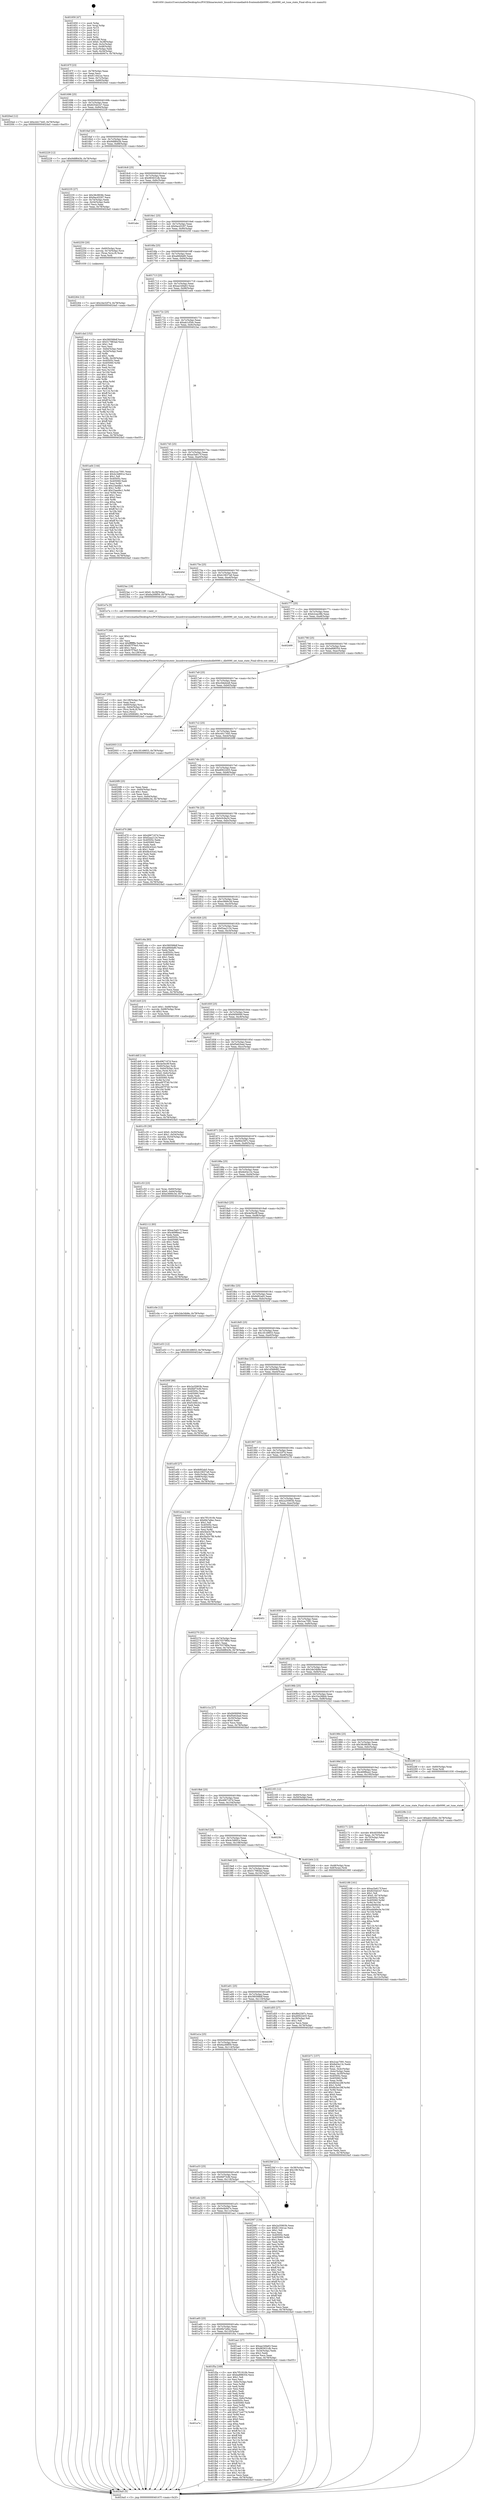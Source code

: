 digraph "0x401650" {
  label = "0x401650 (/mnt/c/Users/mathe/Desktop/tcc/POCII/binaries/extr_linuxdriversmediadvb-frontendsdib0090.c_dib0090_set_tune_state_Final-ollvm.out::main(0))"
  labelloc = "t"
  node[shape=record]

  Entry [label="",width=0.3,height=0.3,shape=circle,fillcolor=black,style=filled]
  "0x40167f" [label="{
     0x40167f [23]\l
     | [instrs]\l
     &nbsp;&nbsp;0x40167f \<+3\>: mov -0x78(%rbp),%eax\l
     &nbsp;&nbsp;0x401682 \<+2\>: mov %eax,%ecx\l
     &nbsp;&nbsp;0x401684 \<+6\>: sub $0x811641ac,%ecx\l
     &nbsp;&nbsp;0x40168a \<+3\>: mov %eax,-0x7c(%rbp)\l
     &nbsp;&nbsp;0x40168d \<+3\>: mov %ecx,-0x80(%rbp)\l
     &nbsp;&nbsp;0x401690 \<+6\>: je 00000000004020ed \<main+0xa9d\>\l
  }"]
  "0x4020ed" [label="{
     0x4020ed [12]\l
     | [instrs]\l
     &nbsp;&nbsp;0x4020ed \<+7\>: movl $0xc4417445,-0x78(%rbp)\l
     &nbsp;&nbsp;0x4020f4 \<+5\>: jmp 00000000004024a5 \<main+0xe55\>\l
  }"]
  "0x401696" [label="{
     0x401696 [25]\l
     | [instrs]\l
     &nbsp;&nbsp;0x401696 \<+5\>: jmp 000000000040169b \<main+0x4b\>\l
     &nbsp;&nbsp;0x40169b \<+3\>: mov -0x7c(%rbp),%eax\l
     &nbsp;&nbsp;0x40169e \<+5\>: sub $0x8254d1b7,%eax\l
     &nbsp;&nbsp;0x4016a3 \<+6\>: mov %eax,-0x84(%rbp)\l
     &nbsp;&nbsp;0x4016a9 \<+6\>: je 0000000000402229 \<main+0xbd9\>\l
  }"]
  Exit [label="",width=0.3,height=0.3,shape=circle,fillcolor=black,style=filled,peripheries=2]
  "0x402229" [label="{
     0x402229 [12]\l
     | [instrs]\l
     &nbsp;&nbsp;0x402229 \<+7\>: movl $0x948f643b,-0x78(%rbp)\l
     &nbsp;&nbsp;0x402230 \<+5\>: jmp 00000000004024a5 \<main+0xe55\>\l
  }"]
  "0x4016af" [label="{
     0x4016af [25]\l
     | [instrs]\l
     &nbsp;&nbsp;0x4016af \<+5\>: jmp 00000000004016b4 \<main+0x64\>\l
     &nbsp;&nbsp;0x4016b4 \<+3\>: mov -0x7c(%rbp),%eax\l
     &nbsp;&nbsp;0x4016b7 \<+5\>: sub $0x948f643b,%eax\l
     &nbsp;&nbsp;0x4016bc \<+6\>: mov %eax,-0x88(%rbp)\l
     &nbsp;&nbsp;0x4016c2 \<+6\>: je 0000000000402235 \<main+0xbe5\>\l
  }"]
  "0x40229b" [label="{
     0x40229b [12]\l
     | [instrs]\l
     &nbsp;&nbsp;0x40229b \<+7\>: movl $0xab1cf3dc,-0x78(%rbp)\l
     &nbsp;&nbsp;0x4022a2 \<+5\>: jmp 00000000004024a5 \<main+0xe55\>\l
  }"]
  "0x402235" [label="{
     0x402235 [27]\l
     | [instrs]\l
     &nbsp;&nbsp;0x402235 \<+5\>: mov $0x38c9838c,%eax\l
     &nbsp;&nbsp;0x40223a \<+5\>: mov $0x9acd3297,%ecx\l
     &nbsp;&nbsp;0x40223f \<+3\>: mov -0x74(%rbp),%edx\l
     &nbsp;&nbsp;0x402242 \<+3\>: cmp -0x54(%rbp),%edx\l
     &nbsp;&nbsp;0x402245 \<+3\>: cmovl %ecx,%eax\l
     &nbsp;&nbsp;0x402248 \<+3\>: mov %eax,-0x78(%rbp)\l
     &nbsp;&nbsp;0x40224b \<+5\>: jmp 00000000004024a5 \<main+0xe55\>\l
  }"]
  "0x4016c8" [label="{
     0x4016c8 [25]\l
     | [instrs]\l
     &nbsp;&nbsp;0x4016c8 \<+5\>: jmp 00000000004016cd \<main+0x7d\>\l
     &nbsp;&nbsp;0x4016cd \<+3\>: mov -0x7c(%rbp),%eax\l
     &nbsp;&nbsp;0x4016d0 \<+5\>: sub $0x983631db,%eax\l
     &nbsp;&nbsp;0x4016d5 \<+6\>: mov %eax,-0x8c(%rbp)\l
     &nbsp;&nbsp;0x4016db \<+6\>: je 0000000000401abc \<main+0x46c\>\l
  }"]
  "0x402264" [label="{
     0x402264 [12]\l
     | [instrs]\l
     &nbsp;&nbsp;0x402264 \<+7\>: movl $0x24e32f74,-0x78(%rbp)\l
     &nbsp;&nbsp;0x40226b \<+5\>: jmp 00000000004024a5 \<main+0xe55\>\l
  }"]
  "0x401abc" [label="{
     0x401abc\l
  }", style=dashed]
  "0x4016e1" [label="{
     0x4016e1 [25]\l
     | [instrs]\l
     &nbsp;&nbsp;0x4016e1 \<+5\>: jmp 00000000004016e6 \<main+0x96\>\l
     &nbsp;&nbsp;0x4016e6 \<+3\>: mov -0x7c(%rbp),%eax\l
     &nbsp;&nbsp;0x4016e9 \<+5\>: sub $0x9acd3297,%eax\l
     &nbsp;&nbsp;0x4016ee \<+6\>: mov %eax,-0x90(%rbp)\l
     &nbsp;&nbsp;0x4016f4 \<+6\>: je 0000000000402250 \<main+0xc00\>\l
  }"]
  "0x402188" [label="{
     0x402188 [161]\l
     | [instrs]\l
     &nbsp;&nbsp;0x402188 \<+5\>: mov $0xac5a617f,%esi\l
     &nbsp;&nbsp;0x40218d \<+5\>: mov $0x8254d1b7,%ecx\l
     &nbsp;&nbsp;0x402192 \<+2\>: mov $0x1,%dl\l
     &nbsp;&nbsp;0x402194 \<+7\>: movl $0x0,-0x74(%rbp)\l
     &nbsp;&nbsp;0x40219b \<+8\>: mov 0x40505c,%r8d\l
     &nbsp;&nbsp;0x4021a3 \<+8\>: mov 0x405060,%r9d\l
     &nbsp;&nbsp;0x4021ab \<+3\>: mov %r8d,%r10d\l
     &nbsp;&nbsp;0x4021ae \<+7\>: sub $0xedd46e3e,%r10d\l
     &nbsp;&nbsp;0x4021b5 \<+4\>: sub $0x1,%r10d\l
     &nbsp;&nbsp;0x4021b9 \<+7\>: add $0xedd46e3e,%r10d\l
     &nbsp;&nbsp;0x4021c0 \<+4\>: imul %r10d,%r8d\l
     &nbsp;&nbsp;0x4021c4 \<+4\>: and $0x1,%r8d\l
     &nbsp;&nbsp;0x4021c8 \<+4\>: cmp $0x0,%r8d\l
     &nbsp;&nbsp;0x4021cc \<+4\>: sete %r11b\l
     &nbsp;&nbsp;0x4021d0 \<+4\>: cmp $0xa,%r9d\l
     &nbsp;&nbsp;0x4021d4 \<+3\>: setl %bl\l
     &nbsp;&nbsp;0x4021d7 \<+3\>: mov %r11b,%r14b\l
     &nbsp;&nbsp;0x4021da \<+4\>: xor $0xff,%r14b\l
     &nbsp;&nbsp;0x4021de \<+3\>: mov %bl,%r15b\l
     &nbsp;&nbsp;0x4021e1 \<+4\>: xor $0xff,%r15b\l
     &nbsp;&nbsp;0x4021e5 \<+3\>: xor $0x0,%dl\l
     &nbsp;&nbsp;0x4021e8 \<+3\>: mov %r14b,%r12b\l
     &nbsp;&nbsp;0x4021eb \<+4\>: and $0x0,%r12b\l
     &nbsp;&nbsp;0x4021ef \<+3\>: and %dl,%r11b\l
     &nbsp;&nbsp;0x4021f2 \<+3\>: mov %r15b,%r13b\l
     &nbsp;&nbsp;0x4021f5 \<+4\>: and $0x0,%r13b\l
     &nbsp;&nbsp;0x4021f9 \<+2\>: and %dl,%bl\l
     &nbsp;&nbsp;0x4021fb \<+3\>: or %r11b,%r12b\l
     &nbsp;&nbsp;0x4021fe \<+3\>: or %bl,%r13b\l
     &nbsp;&nbsp;0x402201 \<+3\>: xor %r13b,%r12b\l
     &nbsp;&nbsp;0x402204 \<+3\>: or %r15b,%r14b\l
     &nbsp;&nbsp;0x402207 \<+4\>: xor $0xff,%r14b\l
     &nbsp;&nbsp;0x40220b \<+3\>: or $0x0,%dl\l
     &nbsp;&nbsp;0x40220e \<+3\>: and %dl,%r14b\l
     &nbsp;&nbsp;0x402211 \<+3\>: or %r14b,%r12b\l
     &nbsp;&nbsp;0x402214 \<+4\>: test $0x1,%r12b\l
     &nbsp;&nbsp;0x402218 \<+3\>: cmovne %ecx,%esi\l
     &nbsp;&nbsp;0x40221b \<+3\>: mov %esi,-0x78(%rbp)\l
     &nbsp;&nbsp;0x40221e \<+6\>: mov %eax,-0x12c(%rbp)\l
     &nbsp;&nbsp;0x402224 \<+5\>: jmp 00000000004024a5 \<main+0xe55\>\l
  }"]
  "0x402250" [label="{
     0x402250 [20]\l
     | [instrs]\l
     &nbsp;&nbsp;0x402250 \<+4\>: mov -0x60(%rbp),%rax\l
     &nbsp;&nbsp;0x402254 \<+4\>: movslq -0x74(%rbp),%rcx\l
     &nbsp;&nbsp;0x402258 \<+4\>: mov (%rax,%rcx,8),%rax\l
     &nbsp;&nbsp;0x40225c \<+3\>: mov %rax,%rdi\l
     &nbsp;&nbsp;0x40225f \<+5\>: call 0000000000401030 \<free@plt\>\l
     | [calls]\l
     &nbsp;&nbsp;0x401030 \{1\} (unknown)\l
  }"]
  "0x4016fa" [label="{
     0x4016fa [25]\l
     | [instrs]\l
     &nbsp;&nbsp;0x4016fa \<+5\>: jmp 00000000004016ff \<main+0xaf\>\l
     &nbsp;&nbsp;0x4016ff \<+3\>: mov -0x7c(%rbp),%eax\l
     &nbsp;&nbsp;0x401702 \<+5\>: sub $0xa66bfa80,%eax\l
     &nbsp;&nbsp;0x401707 \<+6\>: mov %eax,-0x94(%rbp)\l
     &nbsp;&nbsp;0x40170d \<+6\>: je 0000000000401cbd \<main+0x66d\>\l
  }"]
  "0x402171" [label="{
     0x402171 [23]\l
     | [instrs]\l
     &nbsp;&nbsp;0x402171 \<+10\>: movabs $0x4030b6,%rdi\l
     &nbsp;&nbsp;0x40217b \<+3\>: mov %eax,-0x70(%rbp)\l
     &nbsp;&nbsp;0x40217e \<+3\>: mov -0x70(%rbp),%esi\l
     &nbsp;&nbsp;0x402181 \<+2\>: mov $0x0,%al\l
     &nbsp;&nbsp;0x402183 \<+5\>: call 0000000000401040 \<printf@plt\>\l
     | [calls]\l
     &nbsp;&nbsp;0x401040 \{1\} (unknown)\l
  }"]
  "0x401cbd" [label="{
     0x401cbd [152]\l
     | [instrs]\l
     &nbsp;&nbsp;0x401cbd \<+5\>: mov $0x580588df,%eax\l
     &nbsp;&nbsp;0x401cc2 \<+5\>: mov $0x517983ad,%ecx\l
     &nbsp;&nbsp;0x401cc7 \<+2\>: mov $0x1,%dl\l
     &nbsp;&nbsp;0x401cc9 \<+2\>: xor %esi,%esi\l
     &nbsp;&nbsp;0x401ccb \<+3\>: mov -0x64(%rbp),%edi\l
     &nbsp;&nbsp;0x401cce \<+3\>: cmp -0x54(%rbp),%edi\l
     &nbsp;&nbsp;0x401cd1 \<+4\>: setl %r8b\l
     &nbsp;&nbsp;0x401cd5 \<+4\>: and $0x1,%r8b\l
     &nbsp;&nbsp;0x401cd9 \<+4\>: mov %r8b,-0x29(%rbp)\l
     &nbsp;&nbsp;0x401cdd \<+7\>: mov 0x40505c,%edi\l
     &nbsp;&nbsp;0x401ce4 \<+8\>: mov 0x405060,%r9d\l
     &nbsp;&nbsp;0x401cec \<+3\>: sub $0x1,%esi\l
     &nbsp;&nbsp;0x401cef \<+3\>: mov %edi,%r10d\l
     &nbsp;&nbsp;0x401cf2 \<+3\>: add %esi,%r10d\l
     &nbsp;&nbsp;0x401cf5 \<+4\>: imul %r10d,%edi\l
     &nbsp;&nbsp;0x401cf9 \<+3\>: and $0x1,%edi\l
     &nbsp;&nbsp;0x401cfc \<+3\>: cmp $0x0,%edi\l
     &nbsp;&nbsp;0x401cff \<+4\>: sete %r8b\l
     &nbsp;&nbsp;0x401d03 \<+4\>: cmp $0xa,%r9d\l
     &nbsp;&nbsp;0x401d07 \<+4\>: setl %r11b\l
     &nbsp;&nbsp;0x401d0b \<+3\>: mov %r8b,%bl\l
     &nbsp;&nbsp;0x401d0e \<+3\>: xor $0xff,%bl\l
     &nbsp;&nbsp;0x401d11 \<+3\>: mov %r11b,%r14b\l
     &nbsp;&nbsp;0x401d14 \<+4\>: xor $0xff,%r14b\l
     &nbsp;&nbsp;0x401d18 \<+3\>: xor $0x1,%dl\l
     &nbsp;&nbsp;0x401d1b \<+3\>: mov %bl,%r15b\l
     &nbsp;&nbsp;0x401d1e \<+4\>: and $0xff,%r15b\l
     &nbsp;&nbsp;0x401d22 \<+3\>: and %dl,%r8b\l
     &nbsp;&nbsp;0x401d25 \<+3\>: mov %r14b,%r12b\l
     &nbsp;&nbsp;0x401d28 \<+4\>: and $0xff,%r12b\l
     &nbsp;&nbsp;0x401d2c \<+3\>: and %dl,%r11b\l
     &nbsp;&nbsp;0x401d2f \<+3\>: or %r8b,%r15b\l
     &nbsp;&nbsp;0x401d32 \<+3\>: or %r11b,%r12b\l
     &nbsp;&nbsp;0x401d35 \<+3\>: xor %r12b,%r15b\l
     &nbsp;&nbsp;0x401d38 \<+3\>: or %r14b,%bl\l
     &nbsp;&nbsp;0x401d3b \<+3\>: xor $0xff,%bl\l
     &nbsp;&nbsp;0x401d3e \<+3\>: or $0x1,%dl\l
     &nbsp;&nbsp;0x401d41 \<+2\>: and %dl,%bl\l
     &nbsp;&nbsp;0x401d43 \<+3\>: or %bl,%r15b\l
     &nbsp;&nbsp;0x401d46 \<+4\>: test $0x1,%r15b\l
     &nbsp;&nbsp;0x401d4a \<+3\>: cmovne %ecx,%eax\l
     &nbsp;&nbsp;0x401d4d \<+3\>: mov %eax,-0x78(%rbp)\l
     &nbsp;&nbsp;0x401d50 \<+5\>: jmp 00000000004024a5 \<main+0xe55\>\l
  }"]
  "0x401713" [label="{
     0x401713 [25]\l
     | [instrs]\l
     &nbsp;&nbsp;0x401713 \<+5\>: jmp 0000000000401718 \<main+0xc8\>\l
     &nbsp;&nbsp;0x401718 \<+3\>: mov -0x7c(%rbp),%eax\l
     &nbsp;&nbsp;0x40171b \<+5\>: sub $0xaa1b9a63,%eax\l
     &nbsp;&nbsp;0x401720 \<+6\>: mov %eax,-0x98(%rbp)\l
     &nbsp;&nbsp;0x401726 \<+6\>: je 0000000000401ad4 \<main+0x484\>\l
  }"]
  "0x401a7e" [label="{
     0x401a7e\l
  }", style=dashed]
  "0x401ad4" [label="{
     0x401ad4 [144]\l
     | [instrs]\l
     &nbsp;&nbsp;0x401ad4 \<+5\>: mov $0x2cac7091,%eax\l
     &nbsp;&nbsp;0x401ad9 \<+5\>: mov $0x4c3d691e,%ecx\l
     &nbsp;&nbsp;0x401ade \<+2\>: mov $0x1,%dl\l
     &nbsp;&nbsp;0x401ae0 \<+7\>: mov 0x40505c,%esi\l
     &nbsp;&nbsp;0x401ae7 \<+7\>: mov 0x405060,%edi\l
     &nbsp;&nbsp;0x401aee \<+3\>: mov %esi,%r8d\l
     &nbsp;&nbsp;0x401af1 \<+7\>: sub $0x23aedbc1,%r8d\l
     &nbsp;&nbsp;0x401af8 \<+4\>: sub $0x1,%r8d\l
     &nbsp;&nbsp;0x401afc \<+7\>: add $0x23aedbc1,%r8d\l
     &nbsp;&nbsp;0x401b03 \<+4\>: imul %r8d,%esi\l
     &nbsp;&nbsp;0x401b07 \<+3\>: and $0x1,%esi\l
     &nbsp;&nbsp;0x401b0a \<+3\>: cmp $0x0,%esi\l
     &nbsp;&nbsp;0x401b0d \<+4\>: sete %r9b\l
     &nbsp;&nbsp;0x401b11 \<+3\>: cmp $0xa,%edi\l
     &nbsp;&nbsp;0x401b14 \<+4\>: setl %r10b\l
     &nbsp;&nbsp;0x401b18 \<+3\>: mov %r9b,%r11b\l
     &nbsp;&nbsp;0x401b1b \<+4\>: xor $0xff,%r11b\l
     &nbsp;&nbsp;0x401b1f \<+3\>: mov %r10b,%bl\l
     &nbsp;&nbsp;0x401b22 \<+3\>: xor $0xff,%bl\l
     &nbsp;&nbsp;0x401b25 \<+3\>: xor $0x1,%dl\l
     &nbsp;&nbsp;0x401b28 \<+3\>: mov %r11b,%r14b\l
     &nbsp;&nbsp;0x401b2b \<+4\>: and $0xff,%r14b\l
     &nbsp;&nbsp;0x401b2f \<+3\>: and %dl,%r9b\l
     &nbsp;&nbsp;0x401b32 \<+3\>: mov %bl,%r15b\l
     &nbsp;&nbsp;0x401b35 \<+4\>: and $0xff,%r15b\l
     &nbsp;&nbsp;0x401b39 \<+3\>: and %dl,%r10b\l
     &nbsp;&nbsp;0x401b3c \<+3\>: or %r9b,%r14b\l
     &nbsp;&nbsp;0x401b3f \<+3\>: or %r10b,%r15b\l
     &nbsp;&nbsp;0x401b42 \<+3\>: xor %r15b,%r14b\l
     &nbsp;&nbsp;0x401b45 \<+3\>: or %bl,%r11b\l
     &nbsp;&nbsp;0x401b48 \<+4\>: xor $0xff,%r11b\l
     &nbsp;&nbsp;0x401b4c \<+3\>: or $0x1,%dl\l
     &nbsp;&nbsp;0x401b4f \<+3\>: and %dl,%r11b\l
     &nbsp;&nbsp;0x401b52 \<+3\>: or %r11b,%r14b\l
     &nbsp;&nbsp;0x401b55 \<+4\>: test $0x1,%r14b\l
     &nbsp;&nbsp;0x401b59 \<+3\>: cmovne %ecx,%eax\l
     &nbsp;&nbsp;0x401b5c \<+3\>: mov %eax,-0x78(%rbp)\l
     &nbsp;&nbsp;0x401b5f \<+5\>: jmp 00000000004024a5 \<main+0xe55\>\l
  }"]
  "0x40172c" [label="{
     0x40172c [25]\l
     | [instrs]\l
     &nbsp;&nbsp;0x40172c \<+5\>: jmp 0000000000401731 \<main+0xe1\>\l
     &nbsp;&nbsp;0x401731 \<+3\>: mov -0x7c(%rbp),%eax\l
     &nbsp;&nbsp;0x401734 \<+5\>: sub $0xab1cf3dc,%eax\l
     &nbsp;&nbsp;0x401739 \<+6\>: mov %eax,-0x9c(%rbp)\l
     &nbsp;&nbsp;0x40173f \<+6\>: je 00000000004023ac \<main+0xd5c\>\l
  }"]
  "0x401f5a" [label="{
     0x401f5a [169]\l
     | [instrs]\l
     &nbsp;&nbsp;0x401f5a \<+5\>: mov $0x7f51910b,%eax\l
     &nbsp;&nbsp;0x401f5f \<+5\>: mov $0xba898354,%ecx\l
     &nbsp;&nbsp;0x401f64 \<+2\>: mov $0x1,%dl\l
     &nbsp;&nbsp;0x401f66 \<+2\>: xor %esi,%esi\l
     &nbsp;&nbsp;0x401f68 \<+3\>: mov -0x6c(%rbp),%edi\l
     &nbsp;&nbsp;0x401f6b \<+3\>: mov %esi,%r8d\l
     &nbsp;&nbsp;0x401f6e \<+3\>: sub %edi,%r8d\l
     &nbsp;&nbsp;0x401f71 \<+2\>: mov %esi,%edi\l
     &nbsp;&nbsp;0x401f73 \<+3\>: sub $0x1,%edi\l
     &nbsp;&nbsp;0x401f76 \<+3\>: add %edi,%r8d\l
     &nbsp;&nbsp;0x401f79 \<+3\>: sub %r8d,%esi\l
     &nbsp;&nbsp;0x401f7c \<+3\>: mov %esi,-0x6c(%rbp)\l
     &nbsp;&nbsp;0x401f7f \<+7\>: mov 0x40505c,%esi\l
     &nbsp;&nbsp;0x401f86 \<+7\>: mov 0x405060,%edi\l
     &nbsp;&nbsp;0x401f8d \<+3\>: mov %esi,%r8d\l
     &nbsp;&nbsp;0x401f90 \<+7\>: sub $0x471e477d,%r8d\l
     &nbsp;&nbsp;0x401f97 \<+4\>: sub $0x1,%r8d\l
     &nbsp;&nbsp;0x401f9b \<+7\>: add $0x471e477d,%r8d\l
     &nbsp;&nbsp;0x401fa2 \<+4\>: imul %r8d,%esi\l
     &nbsp;&nbsp;0x401fa6 \<+3\>: and $0x1,%esi\l
     &nbsp;&nbsp;0x401fa9 \<+3\>: cmp $0x0,%esi\l
     &nbsp;&nbsp;0x401fac \<+4\>: sete %r9b\l
     &nbsp;&nbsp;0x401fb0 \<+3\>: cmp $0xa,%edi\l
     &nbsp;&nbsp;0x401fb3 \<+4\>: setl %r10b\l
     &nbsp;&nbsp;0x401fb7 \<+3\>: mov %r9b,%r11b\l
     &nbsp;&nbsp;0x401fba \<+4\>: xor $0xff,%r11b\l
     &nbsp;&nbsp;0x401fbe \<+3\>: mov %r10b,%bl\l
     &nbsp;&nbsp;0x401fc1 \<+3\>: xor $0xff,%bl\l
     &nbsp;&nbsp;0x401fc4 \<+3\>: xor $0x0,%dl\l
     &nbsp;&nbsp;0x401fc7 \<+3\>: mov %r11b,%r14b\l
     &nbsp;&nbsp;0x401fca \<+4\>: and $0x0,%r14b\l
     &nbsp;&nbsp;0x401fce \<+3\>: and %dl,%r9b\l
     &nbsp;&nbsp;0x401fd1 \<+3\>: mov %bl,%r15b\l
     &nbsp;&nbsp;0x401fd4 \<+4\>: and $0x0,%r15b\l
     &nbsp;&nbsp;0x401fd8 \<+3\>: and %dl,%r10b\l
     &nbsp;&nbsp;0x401fdb \<+3\>: or %r9b,%r14b\l
     &nbsp;&nbsp;0x401fde \<+3\>: or %r10b,%r15b\l
     &nbsp;&nbsp;0x401fe1 \<+3\>: xor %r15b,%r14b\l
     &nbsp;&nbsp;0x401fe4 \<+3\>: or %bl,%r11b\l
     &nbsp;&nbsp;0x401fe7 \<+4\>: xor $0xff,%r11b\l
     &nbsp;&nbsp;0x401feb \<+3\>: or $0x0,%dl\l
     &nbsp;&nbsp;0x401fee \<+3\>: and %dl,%r11b\l
     &nbsp;&nbsp;0x401ff1 \<+3\>: or %r11b,%r14b\l
     &nbsp;&nbsp;0x401ff4 \<+4\>: test $0x1,%r14b\l
     &nbsp;&nbsp;0x401ff8 \<+3\>: cmovne %ecx,%eax\l
     &nbsp;&nbsp;0x401ffb \<+3\>: mov %eax,-0x78(%rbp)\l
     &nbsp;&nbsp;0x401ffe \<+5\>: jmp 00000000004024a5 \<main+0xe55\>\l
  }"]
  "0x4023ac" [label="{
     0x4023ac [19]\l
     | [instrs]\l
     &nbsp;&nbsp;0x4023ac \<+7\>: movl $0x0,-0x38(%rbp)\l
     &nbsp;&nbsp;0x4023b3 \<+7\>: movl $0x6a268f59,-0x78(%rbp)\l
     &nbsp;&nbsp;0x4023ba \<+5\>: jmp 00000000004024a5 \<main+0xe55\>\l
  }"]
  "0x401745" [label="{
     0x401745 [25]\l
     | [instrs]\l
     &nbsp;&nbsp;0x401745 \<+5\>: jmp 000000000040174a \<main+0xfa\>\l
     &nbsp;&nbsp;0x40174a \<+3\>: mov -0x7c(%rbp),%eax\l
     &nbsp;&nbsp;0x40174d \<+5\>: sub $0xac5a617f,%eax\l
     &nbsp;&nbsp;0x401752 \<+6\>: mov %eax,-0xa0(%rbp)\l
     &nbsp;&nbsp;0x401758 \<+6\>: je 000000000040245d \<main+0xe0d\>\l
  }"]
  "0x401ea7" [label="{
     0x401ea7 [35]\l
     | [instrs]\l
     &nbsp;&nbsp;0x401ea7 \<+6\>: mov -0x128(%rbp),%ecx\l
     &nbsp;&nbsp;0x401ead \<+3\>: imul %eax,%ecx\l
     &nbsp;&nbsp;0x401eb0 \<+4\>: mov -0x60(%rbp),%rsi\l
     &nbsp;&nbsp;0x401eb4 \<+4\>: movslq -0x64(%rbp),%rdi\l
     &nbsp;&nbsp;0x401eb8 \<+4\>: mov (%rsi,%rdi,8),%rsi\l
     &nbsp;&nbsp;0x401ebc \<+2\>: mov %ecx,(%rsi)\l
     &nbsp;&nbsp;0x401ebe \<+7\>: movl $0x1d568482,-0x78(%rbp)\l
     &nbsp;&nbsp;0x401ec5 \<+5\>: jmp 00000000004024a5 \<main+0xe55\>\l
  }"]
  "0x40245d" [label="{
     0x40245d\l
  }", style=dashed]
  "0x40175e" [label="{
     0x40175e [25]\l
     | [instrs]\l
     &nbsp;&nbsp;0x40175e \<+5\>: jmp 0000000000401763 \<main+0x113\>\l
     &nbsp;&nbsp;0x401763 \<+3\>: mov -0x7c(%rbp),%eax\l
     &nbsp;&nbsp;0x401766 \<+5\>: sub $0xb10637a9,%eax\l
     &nbsp;&nbsp;0x40176b \<+6\>: mov %eax,-0xa4(%rbp)\l
     &nbsp;&nbsp;0x401771 \<+6\>: je 0000000000401e7a \<main+0x82a\>\l
  }"]
  "0x401e7f" [label="{
     0x401e7f [40]\l
     | [instrs]\l
     &nbsp;&nbsp;0x401e7f \<+5\>: mov $0x2,%ecx\l
     &nbsp;&nbsp;0x401e84 \<+1\>: cltd\l
     &nbsp;&nbsp;0x401e85 \<+2\>: idiv %ecx\l
     &nbsp;&nbsp;0x401e87 \<+6\>: imul $0xfffffffe,%edx,%ecx\l
     &nbsp;&nbsp;0x401e8d \<+6\>: add $0xf47f76e5,%ecx\l
     &nbsp;&nbsp;0x401e93 \<+3\>: add $0x1,%ecx\l
     &nbsp;&nbsp;0x401e96 \<+6\>: sub $0xf47f76e5,%ecx\l
     &nbsp;&nbsp;0x401e9c \<+6\>: mov %ecx,-0x128(%rbp)\l
     &nbsp;&nbsp;0x401ea2 \<+5\>: call 0000000000401160 \<next_i\>\l
     | [calls]\l
     &nbsp;&nbsp;0x401160 \{1\} (/mnt/c/Users/mathe/Desktop/tcc/POCII/binaries/extr_linuxdriversmediadvb-frontendsdib0090.c_dib0090_set_tune_state_Final-ollvm.out::next_i)\l
  }"]
  "0x401e7a" [label="{
     0x401e7a [5]\l
     | [instrs]\l
     &nbsp;&nbsp;0x401e7a \<+5\>: call 0000000000401160 \<next_i\>\l
     | [calls]\l
     &nbsp;&nbsp;0x401160 \{1\} (/mnt/c/Users/mathe/Desktop/tcc/POCII/binaries/extr_linuxdriversmediadvb-frontendsdib0090.c_dib0090_set_tune_state_Final-ollvm.out::next_i)\l
  }"]
  "0x401777" [label="{
     0x401777 [25]\l
     | [instrs]\l
     &nbsp;&nbsp;0x401777 \<+5\>: jmp 000000000040177c \<main+0x12c\>\l
     &nbsp;&nbsp;0x40177c \<+3\>: mov -0x7c(%rbp),%eax\l
     &nbsp;&nbsp;0x40177f \<+5\>: sub $0xb2cea38b,%eax\l
     &nbsp;&nbsp;0x401784 \<+6\>: mov %eax,-0xa8(%rbp)\l
     &nbsp;&nbsp;0x40178a \<+6\>: je 0000000000402499 \<main+0xe49\>\l
  }"]
  "0x401ddf" [label="{
     0x401ddf [116]\l
     | [instrs]\l
     &nbsp;&nbsp;0x401ddf \<+5\>: mov $0x4967167d,%ecx\l
     &nbsp;&nbsp;0x401de4 \<+5\>: mov $0x4e5bc9f,%edx\l
     &nbsp;&nbsp;0x401de9 \<+4\>: mov -0x60(%rbp),%rdi\l
     &nbsp;&nbsp;0x401ded \<+4\>: movslq -0x64(%rbp),%rsi\l
     &nbsp;&nbsp;0x401df1 \<+4\>: mov %rax,(%rdi,%rsi,8)\l
     &nbsp;&nbsp;0x401df5 \<+7\>: movl $0x0,-0x6c(%rbp)\l
     &nbsp;&nbsp;0x401dfc \<+8\>: mov 0x40505c,%r8d\l
     &nbsp;&nbsp;0x401e04 \<+8\>: mov 0x405060,%r9d\l
     &nbsp;&nbsp;0x401e0c \<+3\>: mov %r8d,%r10d\l
     &nbsp;&nbsp;0x401e0f \<+7\>: add $0xa497f740,%r10d\l
     &nbsp;&nbsp;0x401e16 \<+4\>: sub $0x1,%r10d\l
     &nbsp;&nbsp;0x401e1a \<+7\>: sub $0xa497f740,%r10d\l
     &nbsp;&nbsp;0x401e21 \<+4\>: imul %r10d,%r8d\l
     &nbsp;&nbsp;0x401e25 \<+4\>: and $0x1,%r8d\l
     &nbsp;&nbsp;0x401e29 \<+4\>: cmp $0x0,%r8d\l
     &nbsp;&nbsp;0x401e2d \<+4\>: sete %r11b\l
     &nbsp;&nbsp;0x401e31 \<+4\>: cmp $0xa,%r9d\l
     &nbsp;&nbsp;0x401e35 \<+3\>: setl %bl\l
     &nbsp;&nbsp;0x401e38 \<+3\>: mov %r11b,%r14b\l
     &nbsp;&nbsp;0x401e3b \<+3\>: and %bl,%r14b\l
     &nbsp;&nbsp;0x401e3e \<+3\>: xor %bl,%r11b\l
     &nbsp;&nbsp;0x401e41 \<+3\>: or %r11b,%r14b\l
     &nbsp;&nbsp;0x401e44 \<+4\>: test $0x1,%r14b\l
     &nbsp;&nbsp;0x401e48 \<+3\>: cmovne %edx,%ecx\l
     &nbsp;&nbsp;0x401e4b \<+3\>: mov %ecx,-0x78(%rbp)\l
     &nbsp;&nbsp;0x401e4e \<+5\>: jmp 00000000004024a5 \<main+0xe55\>\l
  }"]
  "0x402499" [label="{
     0x402499\l
  }", style=dashed]
  "0x401790" [label="{
     0x401790 [25]\l
     | [instrs]\l
     &nbsp;&nbsp;0x401790 \<+5\>: jmp 0000000000401795 \<main+0x145\>\l
     &nbsp;&nbsp;0x401795 \<+3\>: mov -0x7c(%rbp),%eax\l
     &nbsp;&nbsp;0x401798 \<+5\>: sub $0xba898354,%eax\l
     &nbsp;&nbsp;0x40179d \<+6\>: mov %eax,-0xac(%rbp)\l
     &nbsp;&nbsp;0x4017a3 \<+6\>: je 0000000000402003 \<main+0x9b3\>\l
  }"]
  "0x401c53" [label="{
     0x401c53 [23]\l
     | [instrs]\l
     &nbsp;&nbsp;0x401c53 \<+4\>: mov %rax,-0x60(%rbp)\l
     &nbsp;&nbsp;0x401c57 \<+7\>: movl $0x0,-0x64(%rbp)\l
     &nbsp;&nbsp;0x401c5e \<+7\>: movl $0xe3666c3d,-0x78(%rbp)\l
     &nbsp;&nbsp;0x401c65 \<+5\>: jmp 00000000004024a5 \<main+0xe55\>\l
  }"]
  "0x402003" [label="{
     0x402003 [12]\l
     | [instrs]\l
     &nbsp;&nbsp;0x402003 \<+7\>: movl $0x18149653,-0x78(%rbp)\l
     &nbsp;&nbsp;0x40200a \<+5\>: jmp 00000000004024a5 \<main+0xe55\>\l
  }"]
  "0x4017a9" [label="{
     0x4017a9 [25]\l
     | [instrs]\l
     &nbsp;&nbsp;0x4017a9 \<+5\>: jmp 00000000004017ae \<main+0x15e\>\l
     &nbsp;&nbsp;0x4017ae \<+3\>: mov -0x7c(%rbp),%eax\l
     &nbsp;&nbsp;0x4017b1 \<+5\>: sub $0xc0dedce8,%eax\l
     &nbsp;&nbsp;0x4017b6 \<+6\>: mov %eax,-0xb0(%rbp)\l
     &nbsp;&nbsp;0x4017bc \<+6\>: je 000000000040230b \<main+0xcbb\>\l
  }"]
  "0x401b71" [label="{
     0x401b71 [157]\l
     | [instrs]\l
     &nbsp;&nbsp;0x401b71 \<+5\>: mov $0x2cac7091,%ecx\l
     &nbsp;&nbsp;0x401b76 \<+5\>: mov $0xfed3e13c,%edx\l
     &nbsp;&nbsp;0x401b7b \<+3\>: mov $0x1,%sil\l
     &nbsp;&nbsp;0x401b7e \<+3\>: mov %eax,-0x4c(%rbp)\l
     &nbsp;&nbsp;0x401b81 \<+3\>: mov -0x4c(%rbp),%eax\l
     &nbsp;&nbsp;0x401b84 \<+3\>: mov %eax,-0x30(%rbp)\l
     &nbsp;&nbsp;0x401b87 \<+7\>: mov 0x40505c,%eax\l
     &nbsp;&nbsp;0x401b8e \<+8\>: mov 0x405060,%r8d\l
     &nbsp;&nbsp;0x401b96 \<+3\>: mov %eax,%r9d\l
     &nbsp;&nbsp;0x401b99 \<+7\>: sub $0x6b3ec28f,%r9d\l
     &nbsp;&nbsp;0x401ba0 \<+4\>: sub $0x1,%r9d\l
     &nbsp;&nbsp;0x401ba4 \<+7\>: add $0x6b3ec28f,%r9d\l
     &nbsp;&nbsp;0x401bab \<+4\>: imul %r9d,%eax\l
     &nbsp;&nbsp;0x401baf \<+3\>: and $0x1,%eax\l
     &nbsp;&nbsp;0x401bb2 \<+3\>: cmp $0x0,%eax\l
     &nbsp;&nbsp;0x401bb5 \<+4\>: sete %r10b\l
     &nbsp;&nbsp;0x401bb9 \<+4\>: cmp $0xa,%r8d\l
     &nbsp;&nbsp;0x401bbd \<+4\>: setl %r11b\l
     &nbsp;&nbsp;0x401bc1 \<+3\>: mov %r10b,%bl\l
     &nbsp;&nbsp;0x401bc4 \<+3\>: xor $0xff,%bl\l
     &nbsp;&nbsp;0x401bc7 \<+3\>: mov %r11b,%r14b\l
     &nbsp;&nbsp;0x401bca \<+4\>: xor $0xff,%r14b\l
     &nbsp;&nbsp;0x401bce \<+4\>: xor $0x1,%sil\l
     &nbsp;&nbsp;0x401bd2 \<+3\>: mov %bl,%r15b\l
     &nbsp;&nbsp;0x401bd5 \<+4\>: and $0xff,%r15b\l
     &nbsp;&nbsp;0x401bd9 \<+3\>: and %sil,%r10b\l
     &nbsp;&nbsp;0x401bdc \<+3\>: mov %r14b,%r12b\l
     &nbsp;&nbsp;0x401bdf \<+4\>: and $0xff,%r12b\l
     &nbsp;&nbsp;0x401be3 \<+3\>: and %sil,%r11b\l
     &nbsp;&nbsp;0x401be6 \<+3\>: or %r10b,%r15b\l
     &nbsp;&nbsp;0x401be9 \<+3\>: or %r11b,%r12b\l
     &nbsp;&nbsp;0x401bec \<+3\>: xor %r12b,%r15b\l
     &nbsp;&nbsp;0x401bef \<+3\>: or %r14b,%bl\l
     &nbsp;&nbsp;0x401bf2 \<+3\>: xor $0xff,%bl\l
     &nbsp;&nbsp;0x401bf5 \<+4\>: or $0x1,%sil\l
     &nbsp;&nbsp;0x401bf9 \<+3\>: and %sil,%bl\l
     &nbsp;&nbsp;0x401bfc \<+3\>: or %bl,%r15b\l
     &nbsp;&nbsp;0x401bff \<+4\>: test $0x1,%r15b\l
     &nbsp;&nbsp;0x401c03 \<+3\>: cmovne %edx,%ecx\l
     &nbsp;&nbsp;0x401c06 \<+3\>: mov %ecx,-0x78(%rbp)\l
     &nbsp;&nbsp;0x401c09 \<+5\>: jmp 00000000004024a5 \<main+0xe55\>\l
  }"]
  "0x40230b" [label="{
     0x40230b\l
  }", style=dashed]
  "0x4017c2" [label="{
     0x4017c2 [25]\l
     | [instrs]\l
     &nbsp;&nbsp;0x4017c2 \<+5\>: jmp 00000000004017c7 \<main+0x177\>\l
     &nbsp;&nbsp;0x4017c7 \<+3\>: mov -0x7c(%rbp),%eax\l
     &nbsp;&nbsp;0x4017ca \<+5\>: sub $0xc4417445,%eax\l
     &nbsp;&nbsp;0x4017cf \<+6\>: mov %eax,-0xb4(%rbp)\l
     &nbsp;&nbsp;0x4017d5 \<+6\>: je 00000000004020f9 \<main+0xaa9\>\l
  }"]
  "0x401650" [label="{
     0x401650 [47]\l
     | [instrs]\l
     &nbsp;&nbsp;0x401650 \<+1\>: push %rbp\l
     &nbsp;&nbsp;0x401651 \<+3\>: mov %rsp,%rbp\l
     &nbsp;&nbsp;0x401654 \<+2\>: push %r15\l
     &nbsp;&nbsp;0x401656 \<+2\>: push %r14\l
     &nbsp;&nbsp;0x401658 \<+2\>: push %r13\l
     &nbsp;&nbsp;0x40165a \<+2\>: push %r12\l
     &nbsp;&nbsp;0x40165c \<+1\>: push %rbx\l
     &nbsp;&nbsp;0x40165d \<+7\>: sub $0x108,%rsp\l
     &nbsp;&nbsp;0x401664 \<+7\>: movl $0x0,-0x38(%rbp)\l
     &nbsp;&nbsp;0x40166b \<+3\>: mov %edi,-0x3c(%rbp)\l
     &nbsp;&nbsp;0x40166e \<+4\>: mov %rsi,-0x48(%rbp)\l
     &nbsp;&nbsp;0x401672 \<+3\>: mov -0x3c(%rbp),%edi\l
     &nbsp;&nbsp;0x401675 \<+3\>: mov %edi,-0x34(%rbp)\l
     &nbsp;&nbsp;0x401678 \<+7\>: movl $0x6e4b947e,-0x78(%rbp)\l
  }"]
  "0x4020f9" [label="{
     0x4020f9 [25]\l
     | [instrs]\l
     &nbsp;&nbsp;0x4020f9 \<+2\>: xor %eax,%eax\l
     &nbsp;&nbsp;0x4020fb \<+3\>: mov -0x64(%rbp),%ecx\l
     &nbsp;&nbsp;0x4020fe \<+3\>: sub $0x1,%eax\l
     &nbsp;&nbsp;0x402101 \<+2\>: sub %eax,%ecx\l
     &nbsp;&nbsp;0x402103 \<+3\>: mov %ecx,-0x64(%rbp)\l
     &nbsp;&nbsp;0x402106 \<+7\>: movl $0xe3666c3d,-0x78(%rbp)\l
     &nbsp;&nbsp;0x40210d \<+5\>: jmp 00000000004024a5 \<main+0xe55\>\l
  }"]
  "0x4017db" [label="{
     0x4017db [25]\l
     | [instrs]\l
     &nbsp;&nbsp;0x4017db \<+5\>: jmp 00000000004017e0 \<main+0x190\>\l
     &nbsp;&nbsp;0x4017e0 \<+3\>: mov -0x7c(%rbp),%eax\l
     &nbsp;&nbsp;0x4017e3 \<+5\>: sub $0xd0922455,%eax\l
     &nbsp;&nbsp;0x4017e8 \<+6\>: mov %eax,-0xb8(%rbp)\l
     &nbsp;&nbsp;0x4017ee \<+6\>: je 0000000000401d70 \<main+0x720\>\l
  }"]
  "0x4024a5" [label="{
     0x4024a5 [5]\l
     | [instrs]\l
     &nbsp;&nbsp;0x4024a5 \<+5\>: jmp 000000000040167f \<main+0x2f\>\l
  }"]
  "0x401d70" [label="{
     0x401d70 [88]\l
     | [instrs]\l
     &nbsp;&nbsp;0x401d70 \<+5\>: mov $0x4967167d,%eax\l
     &nbsp;&nbsp;0x401d75 \<+5\>: mov $0xf2aa2124,%ecx\l
     &nbsp;&nbsp;0x401d7a \<+7\>: mov 0x40505c,%edx\l
     &nbsp;&nbsp;0x401d81 \<+7\>: mov 0x405060,%esi\l
     &nbsp;&nbsp;0x401d88 \<+2\>: mov %edx,%edi\l
     &nbsp;&nbsp;0x401d8a \<+6\>: sub $0xfdc43ce2,%edi\l
     &nbsp;&nbsp;0x401d90 \<+3\>: sub $0x1,%edi\l
     &nbsp;&nbsp;0x401d93 \<+6\>: add $0xfdc43ce2,%edi\l
     &nbsp;&nbsp;0x401d99 \<+3\>: imul %edi,%edx\l
     &nbsp;&nbsp;0x401d9c \<+3\>: and $0x1,%edx\l
     &nbsp;&nbsp;0x401d9f \<+3\>: cmp $0x0,%edx\l
     &nbsp;&nbsp;0x401da2 \<+4\>: sete %r8b\l
     &nbsp;&nbsp;0x401da6 \<+3\>: cmp $0xa,%esi\l
     &nbsp;&nbsp;0x401da9 \<+4\>: setl %r9b\l
     &nbsp;&nbsp;0x401dad \<+3\>: mov %r8b,%r10b\l
     &nbsp;&nbsp;0x401db0 \<+3\>: and %r9b,%r10b\l
     &nbsp;&nbsp;0x401db3 \<+3\>: xor %r9b,%r8b\l
     &nbsp;&nbsp;0x401db6 \<+3\>: or %r8b,%r10b\l
     &nbsp;&nbsp;0x401db9 \<+4\>: test $0x1,%r10b\l
     &nbsp;&nbsp;0x401dbd \<+3\>: cmovne %ecx,%eax\l
     &nbsp;&nbsp;0x401dc0 \<+3\>: mov %eax,-0x78(%rbp)\l
     &nbsp;&nbsp;0x401dc3 \<+5\>: jmp 00000000004024a5 \<main+0xe55\>\l
  }"]
  "0x4017f4" [label="{
     0x4017f4 [25]\l
     | [instrs]\l
     &nbsp;&nbsp;0x4017f4 \<+5\>: jmp 00000000004017f9 \<main+0x1a9\>\l
     &nbsp;&nbsp;0x4017f9 \<+3\>: mov -0x7c(%rbp),%eax\l
     &nbsp;&nbsp;0x4017fc \<+5\>: sub $0xdc0c9a24,%eax\l
     &nbsp;&nbsp;0x401801 \<+6\>: mov %eax,-0xbc(%rbp)\l
     &nbsp;&nbsp;0x401807 \<+6\>: je 00000000004023a0 \<main+0xd50\>\l
  }"]
  "0x401a65" [label="{
     0x401a65 [25]\l
     | [instrs]\l
     &nbsp;&nbsp;0x401a65 \<+5\>: jmp 0000000000401a6a \<main+0x41a\>\l
     &nbsp;&nbsp;0x401a6a \<+3\>: mov -0x7c(%rbp),%eax\l
     &nbsp;&nbsp;0x401a6d \<+5\>: sub $0x6fa7a9ec,%eax\l
     &nbsp;&nbsp;0x401a72 \<+6\>: mov %eax,-0x120(%rbp)\l
     &nbsp;&nbsp;0x401a78 \<+6\>: je 0000000000401f5a \<main+0x90a\>\l
  }"]
  "0x4023a0" [label="{
     0x4023a0\l
  }", style=dashed]
  "0x40180d" [label="{
     0x40180d [25]\l
     | [instrs]\l
     &nbsp;&nbsp;0x40180d \<+5\>: jmp 0000000000401812 \<main+0x1c2\>\l
     &nbsp;&nbsp;0x401812 \<+3\>: mov -0x7c(%rbp),%eax\l
     &nbsp;&nbsp;0x401815 \<+5\>: sub $0xe3666c3d,%eax\l
     &nbsp;&nbsp;0x40181a \<+6\>: mov %eax,-0xc0(%rbp)\l
     &nbsp;&nbsp;0x401820 \<+6\>: je 0000000000401c6a \<main+0x61a\>\l
  }"]
  "0x401aa1" [label="{
     0x401aa1 [27]\l
     | [instrs]\l
     &nbsp;&nbsp;0x401aa1 \<+5\>: mov $0xaa1b9a63,%eax\l
     &nbsp;&nbsp;0x401aa6 \<+5\>: mov $0x983631db,%ecx\l
     &nbsp;&nbsp;0x401aab \<+3\>: mov -0x34(%rbp),%edx\l
     &nbsp;&nbsp;0x401aae \<+3\>: cmp $0x2,%edx\l
     &nbsp;&nbsp;0x401ab1 \<+3\>: cmovne %ecx,%eax\l
     &nbsp;&nbsp;0x401ab4 \<+3\>: mov %eax,-0x78(%rbp)\l
     &nbsp;&nbsp;0x401ab7 \<+5\>: jmp 00000000004024a5 \<main+0xe55\>\l
  }"]
  "0x401c6a" [label="{
     0x401c6a [83]\l
     | [instrs]\l
     &nbsp;&nbsp;0x401c6a \<+5\>: mov $0x580588df,%eax\l
     &nbsp;&nbsp;0x401c6f \<+5\>: mov $0xa66bfa80,%ecx\l
     &nbsp;&nbsp;0x401c74 \<+2\>: xor %edx,%edx\l
     &nbsp;&nbsp;0x401c76 \<+7\>: mov 0x40505c,%esi\l
     &nbsp;&nbsp;0x401c7d \<+7\>: mov 0x405060,%edi\l
     &nbsp;&nbsp;0x401c84 \<+3\>: sub $0x1,%edx\l
     &nbsp;&nbsp;0x401c87 \<+3\>: mov %esi,%r8d\l
     &nbsp;&nbsp;0x401c8a \<+3\>: add %edx,%r8d\l
     &nbsp;&nbsp;0x401c8d \<+4\>: imul %r8d,%esi\l
     &nbsp;&nbsp;0x401c91 \<+3\>: and $0x1,%esi\l
     &nbsp;&nbsp;0x401c94 \<+3\>: cmp $0x0,%esi\l
     &nbsp;&nbsp;0x401c97 \<+4\>: sete %r9b\l
     &nbsp;&nbsp;0x401c9b \<+3\>: cmp $0xa,%edi\l
     &nbsp;&nbsp;0x401c9e \<+4\>: setl %r10b\l
     &nbsp;&nbsp;0x401ca2 \<+3\>: mov %r9b,%r11b\l
     &nbsp;&nbsp;0x401ca5 \<+3\>: and %r10b,%r11b\l
     &nbsp;&nbsp;0x401ca8 \<+3\>: xor %r10b,%r9b\l
     &nbsp;&nbsp;0x401cab \<+3\>: or %r9b,%r11b\l
     &nbsp;&nbsp;0x401cae \<+4\>: test $0x1,%r11b\l
     &nbsp;&nbsp;0x401cb2 \<+3\>: cmovne %ecx,%eax\l
     &nbsp;&nbsp;0x401cb5 \<+3\>: mov %eax,-0x78(%rbp)\l
     &nbsp;&nbsp;0x401cb8 \<+5\>: jmp 00000000004024a5 \<main+0xe55\>\l
  }"]
  "0x401826" [label="{
     0x401826 [25]\l
     | [instrs]\l
     &nbsp;&nbsp;0x401826 \<+5\>: jmp 000000000040182b \<main+0x1db\>\l
     &nbsp;&nbsp;0x40182b \<+3\>: mov -0x7c(%rbp),%eax\l
     &nbsp;&nbsp;0x40182e \<+5\>: sub $0xf2aa2124,%eax\l
     &nbsp;&nbsp;0x401833 \<+6\>: mov %eax,-0xc4(%rbp)\l
     &nbsp;&nbsp;0x401839 \<+6\>: je 0000000000401dc8 \<main+0x778\>\l
  }"]
  "0x401a4c" [label="{
     0x401a4c [25]\l
     | [instrs]\l
     &nbsp;&nbsp;0x401a4c \<+5\>: jmp 0000000000401a51 \<main+0x401\>\l
     &nbsp;&nbsp;0x401a51 \<+3\>: mov -0x7c(%rbp),%eax\l
     &nbsp;&nbsp;0x401a54 \<+5\>: sub $0x6e4b947e,%eax\l
     &nbsp;&nbsp;0x401a59 \<+6\>: mov %eax,-0x11c(%rbp)\l
     &nbsp;&nbsp;0x401a5f \<+6\>: je 0000000000401aa1 \<main+0x451\>\l
  }"]
  "0x401dc8" [label="{
     0x401dc8 [23]\l
     | [instrs]\l
     &nbsp;&nbsp;0x401dc8 \<+7\>: movl $0x1,-0x68(%rbp)\l
     &nbsp;&nbsp;0x401dcf \<+4\>: movslq -0x68(%rbp),%rax\l
     &nbsp;&nbsp;0x401dd3 \<+4\>: shl $0x2,%rax\l
     &nbsp;&nbsp;0x401dd7 \<+3\>: mov %rax,%rdi\l
     &nbsp;&nbsp;0x401dda \<+5\>: call 0000000000401050 \<malloc@plt\>\l
     | [calls]\l
     &nbsp;&nbsp;0x401050 \{1\} (unknown)\l
  }"]
  "0x40183f" [label="{
     0x40183f [25]\l
     | [instrs]\l
     &nbsp;&nbsp;0x40183f \<+5\>: jmp 0000000000401844 \<main+0x1f4\>\l
     &nbsp;&nbsp;0x401844 \<+3\>: mov -0x7c(%rbp),%eax\l
     &nbsp;&nbsp;0x401847 \<+5\>: sub $0xf4090f49,%eax\l
     &nbsp;&nbsp;0x40184c \<+6\>: mov %eax,-0xc8(%rbp)\l
     &nbsp;&nbsp;0x401852 \<+6\>: je 00000000004022a7 \<main+0xc57\>\l
  }"]
  "0x402067" [label="{
     0x402067 [134]\l
     | [instrs]\l
     &nbsp;&nbsp;0x402067 \<+5\>: mov $0x2a35903b,%eax\l
     &nbsp;&nbsp;0x40206c \<+5\>: mov $0x811641ac,%ecx\l
     &nbsp;&nbsp;0x402071 \<+2\>: mov $0x1,%dl\l
     &nbsp;&nbsp;0x402073 \<+2\>: xor %esi,%esi\l
     &nbsp;&nbsp;0x402075 \<+7\>: mov 0x40505c,%edi\l
     &nbsp;&nbsp;0x40207c \<+8\>: mov 0x405060,%r8d\l
     &nbsp;&nbsp;0x402084 \<+3\>: sub $0x1,%esi\l
     &nbsp;&nbsp;0x402087 \<+3\>: mov %edi,%r9d\l
     &nbsp;&nbsp;0x40208a \<+3\>: add %esi,%r9d\l
     &nbsp;&nbsp;0x40208d \<+4\>: imul %r9d,%edi\l
     &nbsp;&nbsp;0x402091 \<+3\>: and $0x1,%edi\l
     &nbsp;&nbsp;0x402094 \<+3\>: cmp $0x0,%edi\l
     &nbsp;&nbsp;0x402097 \<+4\>: sete %r10b\l
     &nbsp;&nbsp;0x40209b \<+4\>: cmp $0xa,%r8d\l
     &nbsp;&nbsp;0x40209f \<+4\>: setl %r11b\l
     &nbsp;&nbsp;0x4020a3 \<+3\>: mov %r10b,%bl\l
     &nbsp;&nbsp;0x4020a6 \<+3\>: xor $0xff,%bl\l
     &nbsp;&nbsp;0x4020a9 \<+3\>: mov %r11b,%r14b\l
     &nbsp;&nbsp;0x4020ac \<+4\>: xor $0xff,%r14b\l
     &nbsp;&nbsp;0x4020b0 \<+3\>: xor $0x1,%dl\l
     &nbsp;&nbsp;0x4020b3 \<+3\>: mov %bl,%r15b\l
     &nbsp;&nbsp;0x4020b6 \<+4\>: and $0xff,%r15b\l
     &nbsp;&nbsp;0x4020ba \<+3\>: and %dl,%r10b\l
     &nbsp;&nbsp;0x4020bd \<+3\>: mov %r14b,%r12b\l
     &nbsp;&nbsp;0x4020c0 \<+4\>: and $0xff,%r12b\l
     &nbsp;&nbsp;0x4020c4 \<+3\>: and %dl,%r11b\l
     &nbsp;&nbsp;0x4020c7 \<+3\>: or %r10b,%r15b\l
     &nbsp;&nbsp;0x4020ca \<+3\>: or %r11b,%r12b\l
     &nbsp;&nbsp;0x4020cd \<+3\>: xor %r12b,%r15b\l
     &nbsp;&nbsp;0x4020d0 \<+3\>: or %r14b,%bl\l
     &nbsp;&nbsp;0x4020d3 \<+3\>: xor $0xff,%bl\l
     &nbsp;&nbsp;0x4020d6 \<+3\>: or $0x1,%dl\l
     &nbsp;&nbsp;0x4020d9 \<+2\>: and %dl,%bl\l
     &nbsp;&nbsp;0x4020db \<+3\>: or %bl,%r15b\l
     &nbsp;&nbsp;0x4020de \<+4\>: test $0x1,%r15b\l
     &nbsp;&nbsp;0x4020e2 \<+3\>: cmovne %ecx,%eax\l
     &nbsp;&nbsp;0x4020e5 \<+3\>: mov %eax,-0x78(%rbp)\l
     &nbsp;&nbsp;0x4020e8 \<+5\>: jmp 00000000004024a5 \<main+0xe55\>\l
  }"]
  "0x4022a7" [label="{
     0x4022a7\l
  }", style=dashed]
  "0x401858" [label="{
     0x401858 [25]\l
     | [instrs]\l
     &nbsp;&nbsp;0x401858 \<+5\>: jmp 000000000040185d \<main+0x20d\>\l
     &nbsp;&nbsp;0x40185d \<+3\>: mov -0x7c(%rbp),%eax\l
     &nbsp;&nbsp;0x401860 \<+5\>: sub $0xf5e62bad,%eax\l
     &nbsp;&nbsp;0x401865 \<+6\>: mov %eax,-0xcc(%rbp)\l
     &nbsp;&nbsp;0x40186b \<+6\>: je 0000000000401c35 \<main+0x5e5\>\l
  }"]
  "0x401a33" [label="{
     0x401a33 [25]\l
     | [instrs]\l
     &nbsp;&nbsp;0x401a33 \<+5\>: jmp 0000000000401a38 \<main+0x3e8\>\l
     &nbsp;&nbsp;0x401a38 \<+3\>: mov -0x7c(%rbp),%eax\l
     &nbsp;&nbsp;0x401a3b \<+5\>: sub $0x6bf73cfd,%eax\l
     &nbsp;&nbsp;0x401a40 \<+6\>: mov %eax,-0x118(%rbp)\l
     &nbsp;&nbsp;0x401a46 \<+6\>: je 0000000000402067 \<main+0xa17\>\l
  }"]
  "0x401c35" [label="{
     0x401c35 [30]\l
     | [instrs]\l
     &nbsp;&nbsp;0x401c35 \<+7\>: movl $0x0,-0x50(%rbp)\l
     &nbsp;&nbsp;0x401c3c \<+7\>: movl $0x1,-0x54(%rbp)\l
     &nbsp;&nbsp;0x401c43 \<+4\>: movslq -0x54(%rbp),%rax\l
     &nbsp;&nbsp;0x401c47 \<+4\>: shl $0x3,%rax\l
     &nbsp;&nbsp;0x401c4b \<+3\>: mov %rax,%rdi\l
     &nbsp;&nbsp;0x401c4e \<+5\>: call 0000000000401050 \<malloc@plt\>\l
     | [calls]\l
     &nbsp;&nbsp;0x401050 \{1\} (unknown)\l
  }"]
  "0x401871" [label="{
     0x401871 [25]\l
     | [instrs]\l
     &nbsp;&nbsp;0x401871 \<+5\>: jmp 0000000000401876 \<main+0x226\>\l
     &nbsp;&nbsp;0x401876 \<+3\>: mov -0x7c(%rbp),%eax\l
     &nbsp;&nbsp;0x401879 \<+5\>: sub $0xf842587c,%eax\l
     &nbsp;&nbsp;0x40187e \<+6\>: mov %eax,-0xd0(%rbp)\l
     &nbsp;&nbsp;0x401884 \<+6\>: je 0000000000402112 \<main+0xac2\>\l
  }"]
  "0x4023bf" [label="{
     0x4023bf [21]\l
     | [instrs]\l
     &nbsp;&nbsp;0x4023bf \<+3\>: mov -0x38(%rbp),%eax\l
     &nbsp;&nbsp;0x4023c2 \<+7\>: add $0x108,%rsp\l
     &nbsp;&nbsp;0x4023c9 \<+1\>: pop %rbx\l
     &nbsp;&nbsp;0x4023ca \<+2\>: pop %r12\l
     &nbsp;&nbsp;0x4023cc \<+2\>: pop %r13\l
     &nbsp;&nbsp;0x4023ce \<+2\>: pop %r14\l
     &nbsp;&nbsp;0x4023d0 \<+2\>: pop %r15\l
     &nbsp;&nbsp;0x4023d2 \<+1\>: pop %rbp\l
     &nbsp;&nbsp;0x4023d3 \<+1\>: ret\l
  }"]
  "0x402112" [label="{
     0x402112 [83]\l
     | [instrs]\l
     &nbsp;&nbsp;0x402112 \<+5\>: mov $0xac5a617f,%eax\l
     &nbsp;&nbsp;0x402117 \<+5\>: mov $0x469f6ea2,%ecx\l
     &nbsp;&nbsp;0x40211c \<+2\>: xor %edx,%edx\l
     &nbsp;&nbsp;0x40211e \<+7\>: mov 0x40505c,%esi\l
     &nbsp;&nbsp;0x402125 \<+7\>: mov 0x405060,%edi\l
     &nbsp;&nbsp;0x40212c \<+3\>: sub $0x1,%edx\l
     &nbsp;&nbsp;0x40212f \<+3\>: mov %esi,%r8d\l
     &nbsp;&nbsp;0x402132 \<+3\>: add %edx,%r8d\l
     &nbsp;&nbsp;0x402135 \<+4\>: imul %r8d,%esi\l
     &nbsp;&nbsp;0x402139 \<+3\>: and $0x1,%esi\l
     &nbsp;&nbsp;0x40213c \<+3\>: cmp $0x0,%esi\l
     &nbsp;&nbsp;0x40213f \<+4\>: sete %r9b\l
     &nbsp;&nbsp;0x402143 \<+3\>: cmp $0xa,%edi\l
     &nbsp;&nbsp;0x402146 \<+4\>: setl %r10b\l
     &nbsp;&nbsp;0x40214a \<+3\>: mov %r9b,%r11b\l
     &nbsp;&nbsp;0x40214d \<+3\>: and %r10b,%r11b\l
     &nbsp;&nbsp;0x402150 \<+3\>: xor %r10b,%r9b\l
     &nbsp;&nbsp;0x402153 \<+3\>: or %r9b,%r11b\l
     &nbsp;&nbsp;0x402156 \<+4\>: test $0x1,%r11b\l
     &nbsp;&nbsp;0x40215a \<+3\>: cmovne %ecx,%eax\l
     &nbsp;&nbsp;0x40215d \<+3\>: mov %eax,-0x78(%rbp)\l
     &nbsp;&nbsp;0x402160 \<+5\>: jmp 00000000004024a5 \<main+0xe55\>\l
  }"]
  "0x40188a" [label="{
     0x40188a [25]\l
     | [instrs]\l
     &nbsp;&nbsp;0x40188a \<+5\>: jmp 000000000040188f \<main+0x23f\>\l
     &nbsp;&nbsp;0x40188f \<+3\>: mov -0x7c(%rbp),%eax\l
     &nbsp;&nbsp;0x401892 \<+5\>: sub $0xfed3e13c,%eax\l
     &nbsp;&nbsp;0x401897 \<+6\>: mov %eax,-0xd4(%rbp)\l
     &nbsp;&nbsp;0x40189d \<+6\>: je 0000000000401c0e \<main+0x5be\>\l
  }"]
  "0x401a1a" [label="{
     0x401a1a [25]\l
     | [instrs]\l
     &nbsp;&nbsp;0x401a1a \<+5\>: jmp 0000000000401a1f \<main+0x3cf\>\l
     &nbsp;&nbsp;0x401a1f \<+3\>: mov -0x7c(%rbp),%eax\l
     &nbsp;&nbsp;0x401a22 \<+5\>: sub $0x6a268f59,%eax\l
     &nbsp;&nbsp;0x401a27 \<+6\>: mov %eax,-0x114(%rbp)\l
     &nbsp;&nbsp;0x401a2d \<+6\>: je 00000000004023bf \<main+0xd6f\>\l
  }"]
  "0x401c0e" [label="{
     0x401c0e [12]\l
     | [instrs]\l
     &nbsp;&nbsp;0x401c0e \<+7\>: movl $0x2de34b8e,-0x78(%rbp)\l
     &nbsp;&nbsp;0x401c15 \<+5\>: jmp 00000000004024a5 \<main+0xe55\>\l
  }"]
  "0x4018a3" [label="{
     0x4018a3 [25]\l
     | [instrs]\l
     &nbsp;&nbsp;0x4018a3 \<+5\>: jmp 00000000004018a8 \<main+0x258\>\l
     &nbsp;&nbsp;0x4018a8 \<+3\>: mov -0x7c(%rbp),%eax\l
     &nbsp;&nbsp;0x4018ab \<+5\>: sub $0x4e5bc9f,%eax\l
     &nbsp;&nbsp;0x4018b0 \<+6\>: mov %eax,-0xd8(%rbp)\l
     &nbsp;&nbsp;0x4018b6 \<+6\>: je 0000000000401e53 \<main+0x803\>\l
  }"]
  "0x4023f0" [label="{
     0x4023f0\l
  }", style=dashed]
  "0x401e53" [label="{
     0x401e53 [12]\l
     | [instrs]\l
     &nbsp;&nbsp;0x401e53 \<+7\>: movl $0x18149653,-0x78(%rbp)\l
     &nbsp;&nbsp;0x401e5a \<+5\>: jmp 00000000004024a5 \<main+0xe55\>\l
  }"]
  "0x4018bc" [label="{
     0x4018bc [25]\l
     | [instrs]\l
     &nbsp;&nbsp;0x4018bc \<+5\>: jmp 00000000004018c1 \<main+0x271\>\l
     &nbsp;&nbsp;0x4018c1 \<+3\>: mov -0x7c(%rbp),%eax\l
     &nbsp;&nbsp;0x4018c4 \<+5\>: sub $0x8d92ab5,%eax\l
     &nbsp;&nbsp;0x4018c9 \<+6\>: mov %eax,-0xdc(%rbp)\l
     &nbsp;&nbsp;0x4018cf \<+6\>: je 000000000040200f \<main+0x9bf\>\l
  }"]
  "0x401a01" [label="{
     0x401a01 [25]\l
     | [instrs]\l
     &nbsp;&nbsp;0x401a01 \<+5\>: jmp 0000000000401a06 \<main+0x3b6\>\l
     &nbsp;&nbsp;0x401a06 \<+3\>: mov -0x7c(%rbp),%eax\l
     &nbsp;&nbsp;0x401a09 \<+5\>: sub $0x580588df,%eax\l
     &nbsp;&nbsp;0x401a0e \<+6\>: mov %eax,-0x110(%rbp)\l
     &nbsp;&nbsp;0x401a14 \<+6\>: je 00000000004023f0 \<main+0xda0\>\l
  }"]
  "0x40200f" [label="{
     0x40200f [88]\l
     | [instrs]\l
     &nbsp;&nbsp;0x40200f \<+5\>: mov $0x2a35903b,%eax\l
     &nbsp;&nbsp;0x402014 \<+5\>: mov $0x6bf73cfd,%ecx\l
     &nbsp;&nbsp;0x402019 \<+7\>: mov 0x40505c,%edx\l
     &nbsp;&nbsp;0x402020 \<+7\>: mov 0x405060,%esi\l
     &nbsp;&nbsp;0x402027 \<+2\>: mov %edx,%edi\l
     &nbsp;&nbsp;0x402029 \<+6\>: sub $0xf1b0b1b2,%edi\l
     &nbsp;&nbsp;0x40202f \<+3\>: sub $0x1,%edi\l
     &nbsp;&nbsp;0x402032 \<+6\>: add $0xf1b0b1b2,%edi\l
     &nbsp;&nbsp;0x402038 \<+3\>: imul %edi,%edx\l
     &nbsp;&nbsp;0x40203b \<+3\>: and $0x1,%edx\l
     &nbsp;&nbsp;0x40203e \<+3\>: cmp $0x0,%edx\l
     &nbsp;&nbsp;0x402041 \<+4\>: sete %r8b\l
     &nbsp;&nbsp;0x402045 \<+3\>: cmp $0xa,%esi\l
     &nbsp;&nbsp;0x402048 \<+4\>: setl %r9b\l
     &nbsp;&nbsp;0x40204c \<+3\>: mov %r8b,%r10b\l
     &nbsp;&nbsp;0x40204f \<+3\>: and %r9b,%r10b\l
     &nbsp;&nbsp;0x402052 \<+3\>: xor %r9b,%r8b\l
     &nbsp;&nbsp;0x402055 \<+3\>: or %r8b,%r10b\l
     &nbsp;&nbsp;0x402058 \<+4\>: test $0x1,%r10b\l
     &nbsp;&nbsp;0x40205c \<+3\>: cmovne %ecx,%eax\l
     &nbsp;&nbsp;0x40205f \<+3\>: mov %eax,-0x78(%rbp)\l
     &nbsp;&nbsp;0x402062 \<+5\>: jmp 00000000004024a5 \<main+0xe55\>\l
  }"]
  "0x4018d5" [label="{
     0x4018d5 [25]\l
     | [instrs]\l
     &nbsp;&nbsp;0x4018d5 \<+5\>: jmp 00000000004018da \<main+0x28a\>\l
     &nbsp;&nbsp;0x4018da \<+3\>: mov -0x7c(%rbp),%eax\l
     &nbsp;&nbsp;0x4018dd \<+5\>: sub $0x18149653,%eax\l
     &nbsp;&nbsp;0x4018e2 \<+6\>: mov %eax,-0xe0(%rbp)\l
     &nbsp;&nbsp;0x4018e8 \<+6\>: je 0000000000401e5f \<main+0x80f\>\l
  }"]
  "0x401d55" [label="{
     0x401d55 [27]\l
     | [instrs]\l
     &nbsp;&nbsp;0x401d55 \<+5\>: mov $0xf842587c,%eax\l
     &nbsp;&nbsp;0x401d5a \<+5\>: mov $0xd0922455,%ecx\l
     &nbsp;&nbsp;0x401d5f \<+3\>: mov -0x29(%rbp),%dl\l
     &nbsp;&nbsp;0x401d62 \<+3\>: test $0x1,%dl\l
     &nbsp;&nbsp;0x401d65 \<+3\>: cmovne %ecx,%eax\l
     &nbsp;&nbsp;0x401d68 \<+3\>: mov %eax,-0x78(%rbp)\l
     &nbsp;&nbsp;0x401d6b \<+5\>: jmp 00000000004024a5 \<main+0xe55\>\l
  }"]
  "0x401e5f" [label="{
     0x401e5f [27]\l
     | [instrs]\l
     &nbsp;&nbsp;0x401e5f \<+5\>: mov $0x8d92ab5,%eax\l
     &nbsp;&nbsp;0x401e64 \<+5\>: mov $0xb10637a9,%ecx\l
     &nbsp;&nbsp;0x401e69 \<+3\>: mov -0x6c(%rbp),%edx\l
     &nbsp;&nbsp;0x401e6c \<+3\>: cmp -0x68(%rbp),%edx\l
     &nbsp;&nbsp;0x401e6f \<+3\>: cmovl %ecx,%eax\l
     &nbsp;&nbsp;0x401e72 \<+3\>: mov %eax,-0x78(%rbp)\l
     &nbsp;&nbsp;0x401e75 \<+5\>: jmp 00000000004024a5 \<main+0xe55\>\l
  }"]
  "0x4018ee" [label="{
     0x4018ee [25]\l
     | [instrs]\l
     &nbsp;&nbsp;0x4018ee \<+5\>: jmp 00000000004018f3 \<main+0x2a3\>\l
     &nbsp;&nbsp;0x4018f3 \<+3\>: mov -0x7c(%rbp),%eax\l
     &nbsp;&nbsp;0x4018f6 \<+5\>: sub $0x1d568482,%eax\l
     &nbsp;&nbsp;0x4018fb \<+6\>: mov %eax,-0xe4(%rbp)\l
     &nbsp;&nbsp;0x401901 \<+6\>: je 0000000000401eca \<main+0x87a\>\l
  }"]
  "0x4019e8" [label="{
     0x4019e8 [25]\l
     | [instrs]\l
     &nbsp;&nbsp;0x4019e8 \<+5\>: jmp 00000000004019ed \<main+0x39d\>\l
     &nbsp;&nbsp;0x4019ed \<+3\>: mov -0x7c(%rbp),%eax\l
     &nbsp;&nbsp;0x4019f0 \<+5\>: sub $0x517983ad,%eax\l
     &nbsp;&nbsp;0x4019f5 \<+6\>: mov %eax,-0x10c(%rbp)\l
     &nbsp;&nbsp;0x4019fb \<+6\>: je 0000000000401d55 \<main+0x705\>\l
  }"]
  "0x401eca" [label="{
     0x401eca [144]\l
     | [instrs]\l
     &nbsp;&nbsp;0x401eca \<+5\>: mov $0x7f51910b,%eax\l
     &nbsp;&nbsp;0x401ecf \<+5\>: mov $0x6fa7a9ec,%ecx\l
     &nbsp;&nbsp;0x401ed4 \<+2\>: mov $0x1,%dl\l
     &nbsp;&nbsp;0x401ed6 \<+7\>: mov 0x40505c,%esi\l
     &nbsp;&nbsp;0x401edd \<+7\>: mov 0x405060,%edi\l
     &nbsp;&nbsp;0x401ee4 \<+3\>: mov %esi,%r8d\l
     &nbsp;&nbsp;0x401ee7 \<+7\>: add $0x5bd3c7f8,%r8d\l
     &nbsp;&nbsp;0x401eee \<+4\>: sub $0x1,%r8d\l
     &nbsp;&nbsp;0x401ef2 \<+7\>: sub $0x5bd3c7f8,%r8d\l
     &nbsp;&nbsp;0x401ef9 \<+4\>: imul %r8d,%esi\l
     &nbsp;&nbsp;0x401efd \<+3\>: and $0x1,%esi\l
     &nbsp;&nbsp;0x401f00 \<+3\>: cmp $0x0,%esi\l
     &nbsp;&nbsp;0x401f03 \<+4\>: sete %r9b\l
     &nbsp;&nbsp;0x401f07 \<+3\>: cmp $0xa,%edi\l
     &nbsp;&nbsp;0x401f0a \<+4\>: setl %r10b\l
     &nbsp;&nbsp;0x401f0e \<+3\>: mov %r9b,%r11b\l
     &nbsp;&nbsp;0x401f11 \<+4\>: xor $0xff,%r11b\l
     &nbsp;&nbsp;0x401f15 \<+3\>: mov %r10b,%bl\l
     &nbsp;&nbsp;0x401f18 \<+3\>: xor $0xff,%bl\l
     &nbsp;&nbsp;0x401f1b \<+3\>: xor $0x0,%dl\l
     &nbsp;&nbsp;0x401f1e \<+3\>: mov %r11b,%r14b\l
     &nbsp;&nbsp;0x401f21 \<+4\>: and $0x0,%r14b\l
     &nbsp;&nbsp;0x401f25 \<+3\>: and %dl,%r9b\l
     &nbsp;&nbsp;0x401f28 \<+3\>: mov %bl,%r15b\l
     &nbsp;&nbsp;0x401f2b \<+4\>: and $0x0,%r15b\l
     &nbsp;&nbsp;0x401f2f \<+3\>: and %dl,%r10b\l
     &nbsp;&nbsp;0x401f32 \<+3\>: or %r9b,%r14b\l
     &nbsp;&nbsp;0x401f35 \<+3\>: or %r10b,%r15b\l
     &nbsp;&nbsp;0x401f38 \<+3\>: xor %r15b,%r14b\l
     &nbsp;&nbsp;0x401f3b \<+3\>: or %bl,%r11b\l
     &nbsp;&nbsp;0x401f3e \<+4\>: xor $0xff,%r11b\l
     &nbsp;&nbsp;0x401f42 \<+3\>: or $0x0,%dl\l
     &nbsp;&nbsp;0x401f45 \<+3\>: and %dl,%r11b\l
     &nbsp;&nbsp;0x401f48 \<+3\>: or %r11b,%r14b\l
     &nbsp;&nbsp;0x401f4b \<+4\>: test $0x1,%r14b\l
     &nbsp;&nbsp;0x401f4f \<+3\>: cmovne %ecx,%eax\l
     &nbsp;&nbsp;0x401f52 \<+3\>: mov %eax,-0x78(%rbp)\l
     &nbsp;&nbsp;0x401f55 \<+5\>: jmp 00000000004024a5 \<main+0xe55\>\l
  }"]
  "0x401907" [label="{
     0x401907 [25]\l
     | [instrs]\l
     &nbsp;&nbsp;0x401907 \<+5\>: jmp 000000000040190c \<main+0x2bc\>\l
     &nbsp;&nbsp;0x40190c \<+3\>: mov -0x7c(%rbp),%eax\l
     &nbsp;&nbsp;0x40190f \<+5\>: sub $0x24e32f74,%eax\l
     &nbsp;&nbsp;0x401914 \<+6\>: mov %eax,-0xe8(%rbp)\l
     &nbsp;&nbsp;0x40191a \<+6\>: je 0000000000402270 \<main+0xc20\>\l
  }"]
  "0x401b64" [label="{
     0x401b64 [13]\l
     | [instrs]\l
     &nbsp;&nbsp;0x401b64 \<+4\>: mov -0x48(%rbp),%rax\l
     &nbsp;&nbsp;0x401b68 \<+4\>: mov 0x8(%rax),%rdi\l
     &nbsp;&nbsp;0x401b6c \<+5\>: call 0000000000401060 \<atoi@plt\>\l
     | [calls]\l
     &nbsp;&nbsp;0x401060 \{1\} (unknown)\l
  }"]
  "0x402270" [label="{
     0x402270 [31]\l
     | [instrs]\l
     &nbsp;&nbsp;0x402270 \<+3\>: mov -0x74(%rbp),%eax\l
     &nbsp;&nbsp;0x402273 \<+5\>: add $0x70379f0e,%eax\l
     &nbsp;&nbsp;0x402278 \<+3\>: add $0x1,%eax\l
     &nbsp;&nbsp;0x40227b \<+5\>: sub $0x70379f0e,%eax\l
     &nbsp;&nbsp;0x402280 \<+3\>: mov %eax,-0x74(%rbp)\l
     &nbsp;&nbsp;0x402283 \<+7\>: movl $0x948f643b,-0x78(%rbp)\l
     &nbsp;&nbsp;0x40228a \<+5\>: jmp 00000000004024a5 \<main+0xe55\>\l
  }"]
  "0x401920" [label="{
     0x401920 [25]\l
     | [instrs]\l
     &nbsp;&nbsp;0x401920 \<+5\>: jmp 0000000000401925 \<main+0x2d5\>\l
     &nbsp;&nbsp;0x401925 \<+3\>: mov -0x7c(%rbp),%eax\l
     &nbsp;&nbsp;0x401928 \<+5\>: sub $0x2a35903b,%eax\l
     &nbsp;&nbsp;0x40192d \<+6\>: mov %eax,-0xec(%rbp)\l
     &nbsp;&nbsp;0x401933 \<+6\>: je 0000000000402451 \<main+0xe01\>\l
  }"]
  "0x4019cf" [label="{
     0x4019cf [25]\l
     | [instrs]\l
     &nbsp;&nbsp;0x4019cf \<+5\>: jmp 00000000004019d4 \<main+0x384\>\l
     &nbsp;&nbsp;0x4019d4 \<+3\>: mov -0x7c(%rbp),%eax\l
     &nbsp;&nbsp;0x4019d7 \<+5\>: sub $0x4c3d691e,%eax\l
     &nbsp;&nbsp;0x4019dc \<+6\>: mov %eax,-0x108(%rbp)\l
     &nbsp;&nbsp;0x4019e2 \<+6\>: je 0000000000401b64 \<main+0x514\>\l
  }"]
  "0x402451" [label="{
     0x402451\l
  }", style=dashed]
  "0x401939" [label="{
     0x401939 [25]\l
     | [instrs]\l
     &nbsp;&nbsp;0x401939 \<+5\>: jmp 000000000040193e \<main+0x2ee\>\l
     &nbsp;&nbsp;0x40193e \<+3\>: mov -0x7c(%rbp),%eax\l
     &nbsp;&nbsp;0x401941 \<+5\>: sub $0x2cac7091,%eax\l
     &nbsp;&nbsp;0x401946 \<+6\>: mov %eax,-0xf0(%rbp)\l
     &nbsp;&nbsp;0x40194c \<+6\>: je 00000000004023d4 \<main+0xd84\>\l
  }"]
  "0x4023fc" [label="{
     0x4023fc\l
  }", style=dashed]
  "0x4023d4" [label="{
     0x4023d4\l
  }", style=dashed]
  "0x401952" [label="{
     0x401952 [25]\l
     | [instrs]\l
     &nbsp;&nbsp;0x401952 \<+5\>: jmp 0000000000401957 \<main+0x307\>\l
     &nbsp;&nbsp;0x401957 \<+3\>: mov -0x7c(%rbp),%eax\l
     &nbsp;&nbsp;0x40195a \<+5\>: sub $0x2de34b8e,%eax\l
     &nbsp;&nbsp;0x40195f \<+6\>: mov %eax,-0xf4(%rbp)\l
     &nbsp;&nbsp;0x401965 \<+6\>: je 0000000000401c1a \<main+0x5ca\>\l
  }"]
  "0x4019b6" [label="{
     0x4019b6 [25]\l
     | [instrs]\l
     &nbsp;&nbsp;0x4019b6 \<+5\>: jmp 00000000004019bb \<main+0x36b\>\l
     &nbsp;&nbsp;0x4019bb \<+3\>: mov -0x7c(%rbp),%eax\l
     &nbsp;&nbsp;0x4019be \<+5\>: sub $0x4967167d,%eax\l
     &nbsp;&nbsp;0x4019c3 \<+6\>: mov %eax,-0x104(%rbp)\l
     &nbsp;&nbsp;0x4019c9 \<+6\>: je 00000000004023fc \<main+0xdac\>\l
  }"]
  "0x401c1a" [label="{
     0x401c1a [27]\l
     | [instrs]\l
     &nbsp;&nbsp;0x401c1a \<+5\>: mov $0xf4090f49,%eax\l
     &nbsp;&nbsp;0x401c1f \<+5\>: mov $0xf5e62bad,%ecx\l
     &nbsp;&nbsp;0x401c24 \<+3\>: mov -0x30(%rbp),%edx\l
     &nbsp;&nbsp;0x401c27 \<+3\>: cmp $0x0,%edx\l
     &nbsp;&nbsp;0x401c2a \<+3\>: cmove %ecx,%eax\l
     &nbsp;&nbsp;0x401c2d \<+3\>: mov %eax,-0x78(%rbp)\l
     &nbsp;&nbsp;0x401c30 \<+5\>: jmp 00000000004024a5 \<main+0xe55\>\l
  }"]
  "0x40196b" [label="{
     0x40196b [25]\l
     | [instrs]\l
     &nbsp;&nbsp;0x40196b \<+5\>: jmp 0000000000401970 \<main+0x320\>\l
     &nbsp;&nbsp;0x401970 \<+3\>: mov -0x7c(%rbp),%eax\l
     &nbsp;&nbsp;0x401973 \<+5\>: sub $0x33a288d4,%eax\l
     &nbsp;&nbsp;0x401978 \<+6\>: mov %eax,-0xf8(%rbp)\l
     &nbsp;&nbsp;0x40197e \<+6\>: je 00000000004022b3 \<main+0xc63\>\l
  }"]
  "0x402165" [label="{
     0x402165 [12]\l
     | [instrs]\l
     &nbsp;&nbsp;0x402165 \<+4\>: mov -0x60(%rbp),%rdi\l
     &nbsp;&nbsp;0x402169 \<+3\>: mov -0x50(%rbp),%esi\l
     &nbsp;&nbsp;0x40216c \<+5\>: call 0000000000401430 \<dib0090_set_tune_state\>\l
     | [calls]\l
     &nbsp;&nbsp;0x401430 \{1\} (/mnt/c/Users/mathe/Desktop/tcc/POCII/binaries/extr_linuxdriversmediadvb-frontendsdib0090.c_dib0090_set_tune_state_Final-ollvm.out::dib0090_set_tune_state)\l
  }"]
  "0x4022b3" [label="{
     0x4022b3\l
  }", style=dashed]
  "0x401984" [label="{
     0x401984 [25]\l
     | [instrs]\l
     &nbsp;&nbsp;0x401984 \<+5\>: jmp 0000000000401989 \<main+0x339\>\l
     &nbsp;&nbsp;0x401989 \<+3\>: mov -0x7c(%rbp),%eax\l
     &nbsp;&nbsp;0x40198c \<+5\>: sub $0x38c9838c,%eax\l
     &nbsp;&nbsp;0x401991 \<+6\>: mov %eax,-0xfc(%rbp)\l
     &nbsp;&nbsp;0x401997 \<+6\>: je 000000000040228f \<main+0xc3f\>\l
  }"]
  "0x40199d" [label="{
     0x40199d [25]\l
     | [instrs]\l
     &nbsp;&nbsp;0x40199d \<+5\>: jmp 00000000004019a2 \<main+0x352\>\l
     &nbsp;&nbsp;0x4019a2 \<+3\>: mov -0x7c(%rbp),%eax\l
     &nbsp;&nbsp;0x4019a5 \<+5\>: sub $0x469f6ea2,%eax\l
     &nbsp;&nbsp;0x4019aa \<+6\>: mov %eax,-0x100(%rbp)\l
     &nbsp;&nbsp;0x4019b0 \<+6\>: je 0000000000402165 \<main+0xb15\>\l
  }"]
  "0x40228f" [label="{
     0x40228f [12]\l
     | [instrs]\l
     &nbsp;&nbsp;0x40228f \<+4\>: mov -0x60(%rbp),%rax\l
     &nbsp;&nbsp;0x402293 \<+3\>: mov %rax,%rdi\l
     &nbsp;&nbsp;0x402296 \<+5\>: call 0000000000401030 \<free@plt\>\l
     | [calls]\l
     &nbsp;&nbsp;0x401030 \{1\} (unknown)\l
  }"]
  Entry -> "0x401650" [label=" 1"]
  "0x40167f" -> "0x4020ed" [label=" 1"]
  "0x40167f" -> "0x401696" [label=" 34"]
  "0x4023bf" -> Exit [label=" 1"]
  "0x401696" -> "0x402229" [label=" 1"]
  "0x401696" -> "0x4016af" [label=" 33"]
  "0x4023ac" -> "0x4024a5" [label=" 1"]
  "0x4016af" -> "0x402235" [label=" 2"]
  "0x4016af" -> "0x4016c8" [label=" 31"]
  "0x40229b" -> "0x4024a5" [label=" 1"]
  "0x4016c8" -> "0x401abc" [label=" 0"]
  "0x4016c8" -> "0x4016e1" [label=" 31"]
  "0x40228f" -> "0x40229b" [label=" 1"]
  "0x4016e1" -> "0x402250" [label=" 1"]
  "0x4016e1" -> "0x4016fa" [label=" 30"]
  "0x402270" -> "0x4024a5" [label=" 1"]
  "0x4016fa" -> "0x401cbd" [label=" 2"]
  "0x4016fa" -> "0x401713" [label=" 28"]
  "0x402264" -> "0x4024a5" [label=" 1"]
  "0x401713" -> "0x401ad4" [label=" 1"]
  "0x401713" -> "0x40172c" [label=" 27"]
  "0x402250" -> "0x402264" [label=" 1"]
  "0x40172c" -> "0x4023ac" [label=" 1"]
  "0x40172c" -> "0x401745" [label=" 26"]
  "0x402235" -> "0x4024a5" [label=" 2"]
  "0x401745" -> "0x40245d" [label=" 0"]
  "0x401745" -> "0x40175e" [label=" 26"]
  "0x402188" -> "0x4024a5" [label=" 1"]
  "0x40175e" -> "0x401e7a" [label=" 1"]
  "0x40175e" -> "0x401777" [label=" 25"]
  "0x402171" -> "0x402188" [label=" 1"]
  "0x401777" -> "0x402499" [label=" 0"]
  "0x401777" -> "0x401790" [label=" 25"]
  "0x402165" -> "0x402171" [label=" 1"]
  "0x401790" -> "0x402003" [label=" 1"]
  "0x401790" -> "0x4017a9" [label=" 24"]
  "0x402112" -> "0x4024a5" [label=" 1"]
  "0x4017a9" -> "0x40230b" [label=" 0"]
  "0x4017a9" -> "0x4017c2" [label=" 24"]
  "0x4020f9" -> "0x4024a5" [label=" 1"]
  "0x4017c2" -> "0x4020f9" [label=" 1"]
  "0x4017c2" -> "0x4017db" [label=" 23"]
  "0x4020ed" -> "0x4024a5" [label=" 1"]
  "0x4017db" -> "0x401d70" [label=" 1"]
  "0x4017db" -> "0x4017f4" [label=" 22"]
  "0x402067" -> "0x4024a5" [label=" 1"]
  "0x4017f4" -> "0x4023a0" [label=" 0"]
  "0x4017f4" -> "0x40180d" [label=" 22"]
  "0x40200f" -> "0x4024a5" [label=" 1"]
  "0x40180d" -> "0x401c6a" [label=" 2"]
  "0x40180d" -> "0x401826" [label=" 20"]
  "0x402003" -> "0x4024a5" [label=" 1"]
  "0x401826" -> "0x401dc8" [label=" 1"]
  "0x401826" -> "0x40183f" [label=" 19"]
  "0x401a65" -> "0x401a7e" [label=" 0"]
  "0x40183f" -> "0x4022a7" [label=" 0"]
  "0x40183f" -> "0x401858" [label=" 19"]
  "0x401a65" -> "0x401f5a" [label=" 1"]
  "0x401858" -> "0x401c35" [label=" 1"]
  "0x401858" -> "0x401871" [label=" 18"]
  "0x401eca" -> "0x4024a5" [label=" 1"]
  "0x401871" -> "0x402112" [label=" 1"]
  "0x401871" -> "0x40188a" [label=" 17"]
  "0x401ea7" -> "0x4024a5" [label=" 1"]
  "0x40188a" -> "0x401c0e" [label=" 1"]
  "0x40188a" -> "0x4018a3" [label=" 16"]
  "0x401e7a" -> "0x401e7f" [label=" 1"]
  "0x4018a3" -> "0x401e53" [label=" 1"]
  "0x4018a3" -> "0x4018bc" [label=" 15"]
  "0x401e5f" -> "0x4024a5" [label=" 2"]
  "0x4018bc" -> "0x40200f" [label=" 1"]
  "0x4018bc" -> "0x4018d5" [label=" 14"]
  "0x401ddf" -> "0x4024a5" [label=" 1"]
  "0x4018d5" -> "0x401e5f" [label=" 2"]
  "0x4018d5" -> "0x4018ee" [label=" 12"]
  "0x401dc8" -> "0x401ddf" [label=" 1"]
  "0x4018ee" -> "0x401eca" [label=" 1"]
  "0x4018ee" -> "0x401907" [label=" 11"]
  "0x401d55" -> "0x4024a5" [label=" 2"]
  "0x401907" -> "0x402270" [label=" 1"]
  "0x401907" -> "0x401920" [label=" 10"]
  "0x401cbd" -> "0x4024a5" [label=" 2"]
  "0x401920" -> "0x402451" [label=" 0"]
  "0x401920" -> "0x401939" [label=" 10"]
  "0x401c53" -> "0x4024a5" [label=" 1"]
  "0x401939" -> "0x4023d4" [label=" 0"]
  "0x401939" -> "0x401952" [label=" 10"]
  "0x401c35" -> "0x401c53" [label=" 1"]
  "0x401952" -> "0x401c1a" [label=" 1"]
  "0x401952" -> "0x40196b" [label=" 9"]
  "0x401c0e" -> "0x4024a5" [label=" 1"]
  "0x40196b" -> "0x4022b3" [label=" 0"]
  "0x40196b" -> "0x401984" [label=" 9"]
  "0x401b71" -> "0x4024a5" [label=" 1"]
  "0x401984" -> "0x40228f" [label=" 1"]
  "0x401984" -> "0x40199d" [label=" 8"]
  "0x401b64" -> "0x401b71" [label=" 1"]
  "0x40199d" -> "0x402165" [label=" 1"]
  "0x40199d" -> "0x4019b6" [label=" 7"]
  "0x401c1a" -> "0x4024a5" [label=" 1"]
  "0x4019b6" -> "0x4023fc" [label=" 0"]
  "0x4019b6" -> "0x4019cf" [label=" 7"]
  "0x401c6a" -> "0x4024a5" [label=" 2"]
  "0x4019cf" -> "0x401b64" [label=" 1"]
  "0x4019cf" -> "0x4019e8" [label=" 6"]
  "0x401d70" -> "0x4024a5" [label=" 1"]
  "0x4019e8" -> "0x401d55" [label=" 2"]
  "0x4019e8" -> "0x401a01" [label=" 4"]
  "0x401e53" -> "0x4024a5" [label=" 1"]
  "0x401a01" -> "0x4023f0" [label=" 0"]
  "0x401a01" -> "0x401a1a" [label=" 4"]
  "0x401e7f" -> "0x401ea7" [label=" 1"]
  "0x401a1a" -> "0x4023bf" [label=" 1"]
  "0x401a1a" -> "0x401a33" [label=" 3"]
  "0x402229" -> "0x4024a5" [label=" 1"]
  "0x401a33" -> "0x402067" [label=" 1"]
  "0x401a33" -> "0x401a4c" [label=" 2"]
  "0x401f5a" -> "0x4024a5" [label=" 1"]
  "0x401a4c" -> "0x401aa1" [label=" 1"]
  "0x401a4c" -> "0x401a65" [label=" 1"]
  "0x401aa1" -> "0x4024a5" [label=" 1"]
  "0x401650" -> "0x40167f" [label=" 1"]
  "0x4024a5" -> "0x40167f" [label=" 34"]
  "0x401ad4" -> "0x4024a5" [label=" 1"]
}
